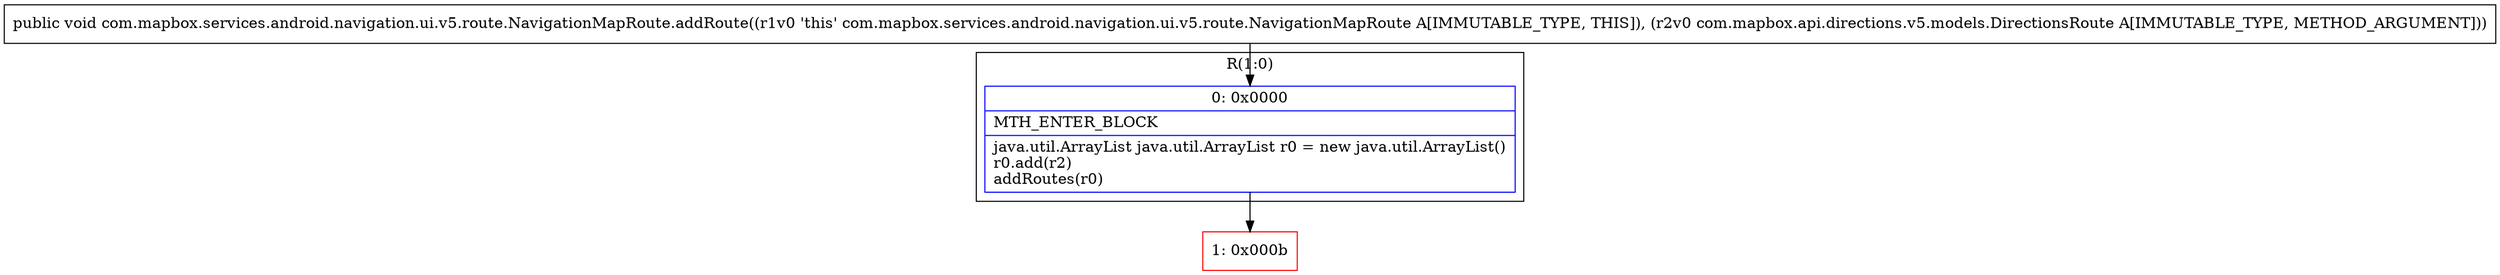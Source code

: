 digraph "CFG forcom.mapbox.services.android.navigation.ui.v5.route.NavigationMapRoute.addRoute(Lcom\/mapbox\/api\/directions\/v5\/models\/DirectionsRoute;)V" {
subgraph cluster_Region_379115164 {
label = "R(1:0)";
node [shape=record,color=blue];
Node_0 [shape=record,label="{0\:\ 0x0000|MTH_ENTER_BLOCK\l|java.util.ArrayList java.util.ArrayList r0 = new java.util.ArrayList()\lr0.add(r2)\laddRoutes(r0)\l}"];
}
Node_1 [shape=record,color=red,label="{1\:\ 0x000b}"];
MethodNode[shape=record,label="{public void com.mapbox.services.android.navigation.ui.v5.route.NavigationMapRoute.addRoute((r1v0 'this' com.mapbox.services.android.navigation.ui.v5.route.NavigationMapRoute A[IMMUTABLE_TYPE, THIS]), (r2v0 com.mapbox.api.directions.v5.models.DirectionsRoute A[IMMUTABLE_TYPE, METHOD_ARGUMENT])) }"];
MethodNode -> Node_0;
Node_0 -> Node_1;
}


